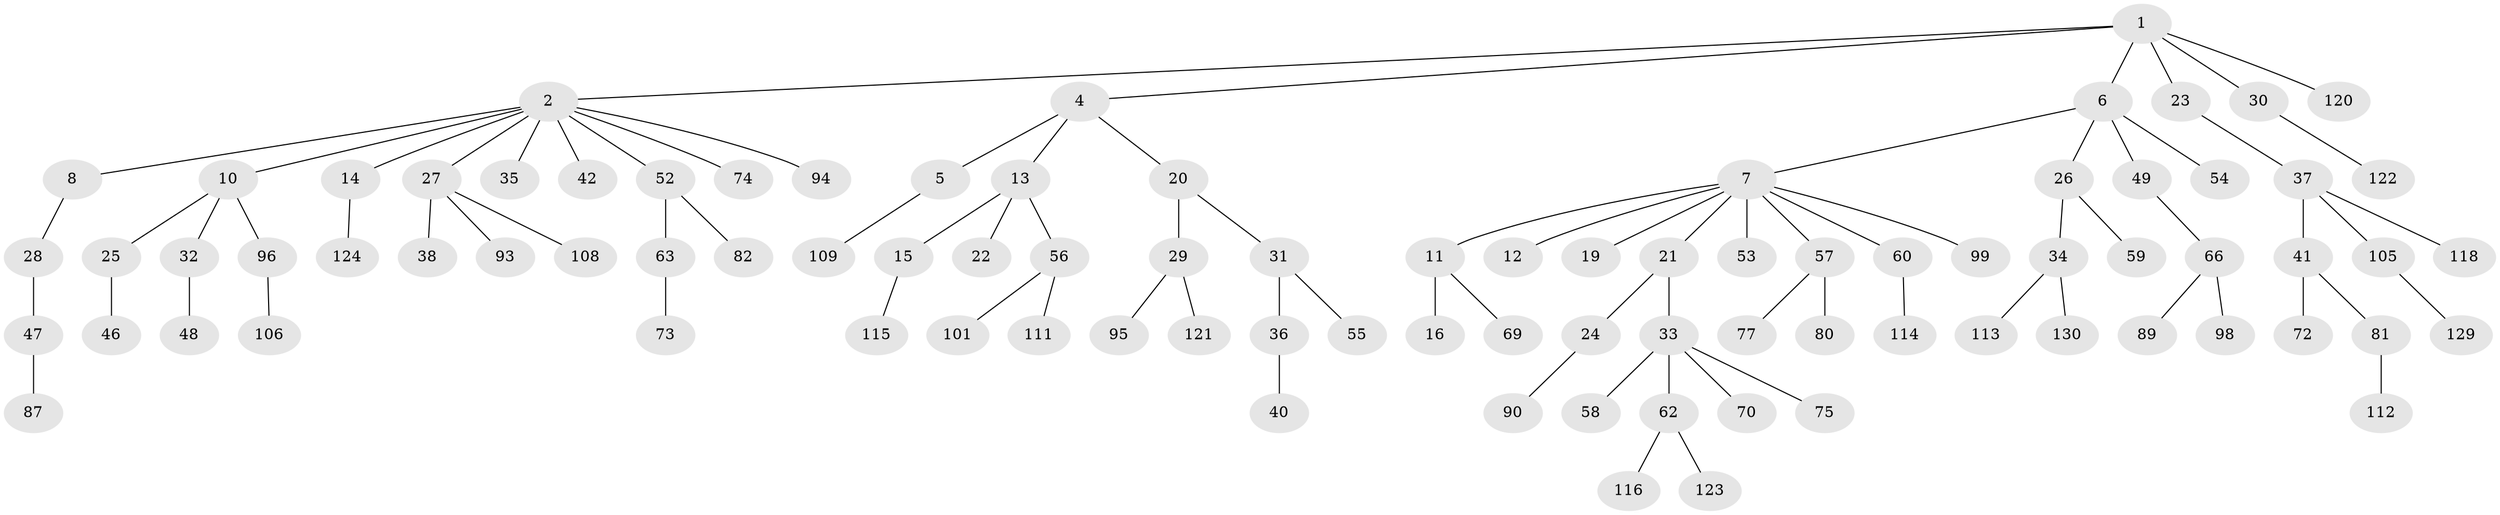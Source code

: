 // original degree distribution, {6: 0.015384615384615385, 7: 0.015384615384615385, 5: 0.03076923076923077, 4: 0.06923076923076923, 2: 0.2692307692307692, 3: 0.1076923076923077, 1: 0.49230769230769234}
// Generated by graph-tools (version 1.1) at 2025/11/02/27/25 16:11:29]
// undirected, 91 vertices, 90 edges
graph export_dot {
graph [start="1"]
  node [color=gray90,style=filled];
  1 [super="+103"];
  2 [super="+3"];
  4;
  5;
  6 [super="+67"];
  7 [super="+9"];
  8 [super="+88"];
  10 [super="+18"];
  11 [super="+17"];
  12;
  13;
  14 [super="+104"];
  15 [super="+45"];
  16;
  19;
  20;
  21;
  22 [super="+65"];
  23 [super="+126"];
  24 [super="+61"];
  25;
  26 [super="+43"];
  27 [super="+64"];
  28 [super="+79"];
  29;
  30 [super="+85"];
  31 [super="+44"];
  32;
  33 [super="+39"];
  34 [super="+125"];
  35;
  36;
  37 [super="+86"];
  38 [super="+51"];
  40 [super="+102"];
  41 [super="+50"];
  42 [super="+76"];
  46 [super="+119"];
  47 [super="+78"];
  48;
  49;
  52;
  53;
  54;
  55;
  56 [super="+91"];
  57;
  58;
  59;
  60 [super="+92"];
  62 [super="+128"];
  63 [super="+68"];
  66 [super="+71"];
  69;
  70;
  72;
  73 [super="+107"];
  74;
  75;
  77 [super="+83"];
  80;
  81 [super="+84"];
  82 [super="+97"];
  87;
  89 [super="+100"];
  90;
  93;
  94;
  95;
  96;
  98 [super="+117"];
  99 [super="+110"];
  101;
  105;
  106;
  108;
  109;
  111;
  112;
  113;
  114;
  115;
  116 [super="+127"];
  118;
  120;
  121;
  122;
  123;
  124;
  129;
  130;
  1 -- 2;
  1 -- 4;
  1 -- 6;
  1 -- 23;
  1 -- 30;
  1 -- 120;
  2 -- 8;
  2 -- 10;
  2 -- 42;
  2 -- 74;
  2 -- 94;
  2 -- 35;
  2 -- 52;
  2 -- 27;
  2 -- 14;
  4 -- 5;
  4 -- 13;
  4 -- 20;
  5 -- 109;
  6 -- 7;
  6 -- 26;
  6 -- 49;
  6 -- 54;
  7 -- 11;
  7 -- 12;
  7 -- 19;
  7 -- 57;
  7 -- 60;
  7 -- 21;
  7 -- 99;
  7 -- 53;
  8 -- 28;
  10 -- 25;
  10 -- 32;
  10 -- 96;
  11 -- 16;
  11 -- 69;
  13 -- 15;
  13 -- 22;
  13 -- 56;
  14 -- 124;
  15 -- 115;
  20 -- 29;
  20 -- 31;
  21 -- 24;
  21 -- 33;
  23 -- 37;
  24 -- 90;
  25 -- 46;
  26 -- 34;
  26 -- 59;
  27 -- 38;
  27 -- 108;
  27 -- 93;
  28 -- 47;
  29 -- 95;
  29 -- 121;
  30 -- 122;
  31 -- 36;
  31 -- 55;
  32 -- 48;
  33 -- 58;
  33 -- 62;
  33 -- 70;
  33 -- 75;
  34 -- 113;
  34 -- 130;
  36 -- 40;
  37 -- 41;
  37 -- 105;
  37 -- 118;
  41 -- 72;
  41 -- 81;
  47 -- 87;
  49 -- 66;
  52 -- 63;
  52 -- 82;
  56 -- 101;
  56 -- 111;
  57 -- 77;
  57 -- 80;
  60 -- 114;
  62 -- 116;
  62 -- 123;
  63 -- 73;
  66 -- 89;
  66 -- 98;
  81 -- 112;
  96 -- 106;
  105 -- 129;
}

